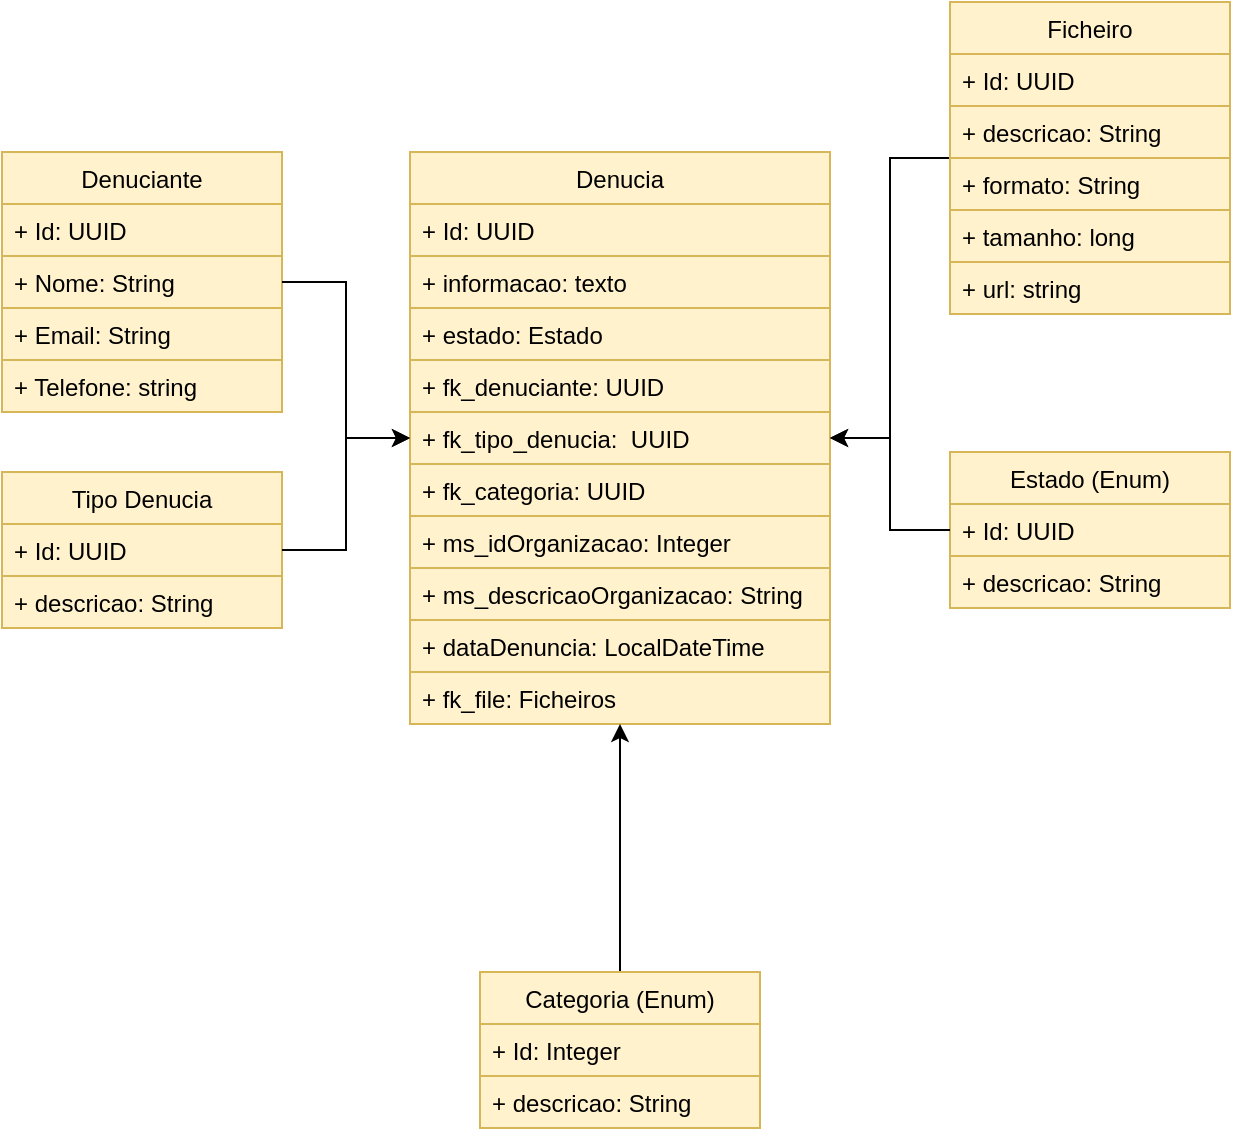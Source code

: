 <mxfile version="21.7.1" type="github">
  <diagram id="C5RBs43oDa-KdzZeNtuy" name="Page-1">
    <mxGraphModel dx="1594" dy="793" grid="1" gridSize="10" guides="1" tooltips="1" connect="1" arrows="1" fold="1" page="1" pageScale="1" pageWidth="827" pageHeight="1169" math="0" shadow="0">
      <root>
        <mxCell id="WIyWlLk6GJQsqaUBKTNV-0" />
        <mxCell id="WIyWlLk6GJQsqaUBKTNV-1" parent="WIyWlLk6GJQsqaUBKTNV-0" />
        <mxCell id="zIkpuoGJGfxEAGkOGp0Z-16" value="Tipo Denucia" style="swimlane;fontStyle=0;childLayout=stackLayout;horizontal=1;startSize=26;fillColor=#fff2cc;horizontalStack=0;resizeParent=1;resizeParentMax=0;resizeLast=0;collapsible=1;marginBottom=0;strokeColor=#d6b656;" vertex="1" parent="WIyWlLk6GJQsqaUBKTNV-1">
          <mxGeometry x="120" y="690" width="140" height="78" as="geometry" />
        </mxCell>
        <mxCell id="zIkpuoGJGfxEAGkOGp0Z-17" value="+ Id: UUID" style="text;strokeColor=#d6b656;fillColor=#fff2cc;align=left;verticalAlign=top;spacingLeft=4;spacingRight=4;overflow=hidden;rotatable=0;points=[[0,0.5],[1,0.5]];portConstraint=eastwest;" vertex="1" parent="zIkpuoGJGfxEAGkOGp0Z-16">
          <mxGeometry y="26" width="140" height="26" as="geometry" />
        </mxCell>
        <mxCell id="zIkpuoGJGfxEAGkOGp0Z-18" value="+ descricao: String " style="text;strokeColor=#d6b656;fillColor=#fff2cc;align=left;verticalAlign=top;spacingLeft=4;spacingRight=4;overflow=hidden;rotatable=0;points=[[0,0.5],[1,0.5]];portConstraint=eastwest;" vertex="1" parent="zIkpuoGJGfxEAGkOGp0Z-16">
          <mxGeometry y="52" width="140" height="26" as="geometry" />
        </mxCell>
        <mxCell id="zIkpuoGJGfxEAGkOGp0Z-19" value="Denuciante" style="swimlane;fontStyle=0;childLayout=stackLayout;horizontal=1;startSize=26;fillColor=#fff2cc;horizontalStack=0;resizeParent=1;resizeParentMax=0;resizeLast=0;collapsible=1;marginBottom=0;strokeColor=#d6b656;" vertex="1" parent="WIyWlLk6GJQsqaUBKTNV-1">
          <mxGeometry x="120" y="530" width="140" height="130" as="geometry" />
        </mxCell>
        <mxCell id="zIkpuoGJGfxEAGkOGp0Z-20" value="+ Id: UUID" style="text;strokeColor=#d6b656;fillColor=#fff2cc;align=left;verticalAlign=top;spacingLeft=4;spacingRight=4;overflow=hidden;rotatable=0;points=[[0,0.5],[1,0.5]];portConstraint=eastwest;" vertex="1" parent="zIkpuoGJGfxEAGkOGp0Z-19">
          <mxGeometry y="26" width="140" height="26" as="geometry" />
        </mxCell>
        <mxCell id="zIkpuoGJGfxEAGkOGp0Z-21" value="+ Nome: String" style="text;strokeColor=#d6b656;fillColor=#fff2cc;align=left;verticalAlign=top;spacingLeft=4;spacingRight=4;overflow=hidden;rotatable=0;points=[[0,0.5],[1,0.5]];portConstraint=eastwest;" vertex="1" parent="zIkpuoGJGfxEAGkOGp0Z-19">
          <mxGeometry y="52" width="140" height="26" as="geometry" />
        </mxCell>
        <mxCell id="zIkpuoGJGfxEAGkOGp0Z-22" value="+ Email: String" style="text;strokeColor=#d6b656;fillColor=#fff2cc;align=left;verticalAlign=top;spacingLeft=4;spacingRight=4;overflow=hidden;rotatable=0;points=[[0,0.5],[1,0.5]];portConstraint=eastwest;" vertex="1" parent="zIkpuoGJGfxEAGkOGp0Z-19">
          <mxGeometry y="78" width="140" height="26" as="geometry" />
        </mxCell>
        <mxCell id="zIkpuoGJGfxEAGkOGp0Z-23" value="+ Telefone: string" style="text;strokeColor=#d6b656;fillColor=#fff2cc;align=left;verticalAlign=top;spacingLeft=4;spacingRight=4;overflow=hidden;rotatable=0;points=[[0,0.5],[1,0.5]];portConstraint=eastwest;" vertex="1" parent="zIkpuoGJGfxEAGkOGp0Z-19">
          <mxGeometry y="104" width="140" height="26" as="geometry" />
        </mxCell>
        <mxCell id="zIkpuoGJGfxEAGkOGp0Z-24" value="Estado (Enum)" style="swimlane;fontStyle=0;childLayout=stackLayout;horizontal=1;startSize=26;fillColor=#fff2cc;horizontalStack=0;resizeParent=1;resizeParentMax=0;resizeLast=0;collapsible=1;marginBottom=0;strokeColor=#d6b656;" vertex="1" parent="WIyWlLk6GJQsqaUBKTNV-1">
          <mxGeometry x="594" y="680" width="140" height="78" as="geometry" />
        </mxCell>
        <mxCell id="zIkpuoGJGfxEAGkOGp0Z-25" value="+ Id: UUID" style="text;strokeColor=#d6b656;fillColor=#fff2cc;align=left;verticalAlign=top;spacingLeft=4;spacingRight=4;overflow=hidden;rotatable=0;points=[[0,0.5],[1,0.5]];portConstraint=eastwest;" vertex="1" parent="zIkpuoGJGfxEAGkOGp0Z-24">
          <mxGeometry y="26" width="140" height="26" as="geometry" />
        </mxCell>
        <mxCell id="zIkpuoGJGfxEAGkOGp0Z-26" value="+ descricao: String " style="text;strokeColor=#d6b656;fillColor=#fff2cc;align=left;verticalAlign=top;spacingLeft=4;spacingRight=4;overflow=hidden;rotatable=0;points=[[0,0.5],[1,0.5]];portConstraint=eastwest;" vertex="1" parent="zIkpuoGJGfxEAGkOGp0Z-24">
          <mxGeometry y="52" width="140" height="26" as="geometry" />
        </mxCell>
        <mxCell id="zIkpuoGJGfxEAGkOGp0Z-27" value="Denucia" style="swimlane;fontStyle=0;childLayout=stackLayout;horizontal=1;startSize=26;fillColor=#fff2cc;horizontalStack=0;resizeParent=1;resizeParentMax=0;resizeLast=0;collapsible=1;marginBottom=0;strokeColor=#d6b656;" vertex="1" parent="WIyWlLk6GJQsqaUBKTNV-1">
          <mxGeometry x="324" y="530" width="210" height="286" as="geometry" />
        </mxCell>
        <mxCell id="zIkpuoGJGfxEAGkOGp0Z-28" value="+ Id: UUID" style="text;strokeColor=#d6b656;fillColor=#fff2cc;align=left;verticalAlign=top;spacingLeft=4;spacingRight=4;overflow=hidden;rotatable=0;points=[[0,0.5],[1,0.5]];portConstraint=eastwest;" vertex="1" parent="zIkpuoGJGfxEAGkOGp0Z-27">
          <mxGeometry y="26" width="210" height="26" as="geometry" />
        </mxCell>
        <mxCell id="zIkpuoGJGfxEAGkOGp0Z-103" value="+ informacao: texto" style="text;strokeColor=#d6b656;fillColor=#fff2cc;align=left;verticalAlign=top;spacingLeft=4;spacingRight=4;overflow=hidden;rotatable=0;points=[[0,0.5],[1,0.5]];portConstraint=eastwest;" vertex="1" parent="zIkpuoGJGfxEAGkOGp0Z-27">
          <mxGeometry y="52" width="210" height="26" as="geometry" />
        </mxCell>
        <mxCell id="zIkpuoGJGfxEAGkOGp0Z-31" value="+ estado: Estado" style="text;strokeColor=#d6b656;fillColor=#fff2cc;align=left;verticalAlign=top;spacingLeft=4;spacingRight=4;overflow=hidden;rotatable=0;points=[[0,0.5],[1,0.5]];portConstraint=eastwest;" vertex="1" parent="zIkpuoGJGfxEAGkOGp0Z-27">
          <mxGeometry y="78" width="210" height="26" as="geometry" />
        </mxCell>
        <mxCell id="zIkpuoGJGfxEAGkOGp0Z-32" value="+ fk_denuciante: UUID" style="text;strokeColor=#d6b656;fillColor=#fff2cc;align=left;verticalAlign=top;spacingLeft=4;spacingRight=4;overflow=hidden;rotatable=0;points=[[0,0.5],[1,0.5]];portConstraint=eastwest;" vertex="1" parent="zIkpuoGJGfxEAGkOGp0Z-27">
          <mxGeometry y="104" width="210" height="26" as="geometry" />
        </mxCell>
        <mxCell id="zIkpuoGJGfxEAGkOGp0Z-33" value="+ fk_tipo_denucia:  UUID" style="text;strokeColor=#d6b656;fillColor=#fff2cc;align=left;verticalAlign=top;spacingLeft=4;spacingRight=4;overflow=hidden;rotatable=0;points=[[0,0.5],[1,0.5]];portConstraint=eastwest;" vertex="1" parent="zIkpuoGJGfxEAGkOGp0Z-27">
          <mxGeometry y="130" width="210" height="26" as="geometry" />
        </mxCell>
        <mxCell id="zIkpuoGJGfxEAGkOGp0Z-34" value="+ fk_categoria: UUID" style="text;strokeColor=#d6b656;fillColor=#fff2cc;align=left;verticalAlign=top;spacingLeft=4;spacingRight=4;overflow=hidden;rotatable=0;points=[[0,0.5],[1,0.5]];portConstraint=eastwest;" vertex="1" parent="zIkpuoGJGfxEAGkOGp0Z-27">
          <mxGeometry y="156" width="210" height="26" as="geometry" />
        </mxCell>
        <mxCell id="zIkpuoGJGfxEAGkOGp0Z-35" value="+ ms_idOrganizacao: Integer" style="text;strokeColor=#d6b656;fillColor=#fff2cc;align=left;verticalAlign=top;spacingLeft=4;spacingRight=4;overflow=hidden;rotatable=0;points=[[0,0.5],[1,0.5]];portConstraint=eastwest;" vertex="1" parent="zIkpuoGJGfxEAGkOGp0Z-27">
          <mxGeometry y="182" width="210" height="26" as="geometry" />
        </mxCell>
        <mxCell id="zIkpuoGJGfxEAGkOGp0Z-36" value="+ ms_descricaoOrganizacao: String" style="text;strokeColor=#d6b656;fillColor=#fff2cc;align=left;verticalAlign=top;spacingLeft=4;spacingRight=4;overflow=hidden;rotatable=0;points=[[0,0.5],[1,0.5]];portConstraint=eastwest;" vertex="1" parent="zIkpuoGJGfxEAGkOGp0Z-27">
          <mxGeometry y="208" width="210" height="26" as="geometry" />
        </mxCell>
        <mxCell id="zIkpuoGJGfxEAGkOGp0Z-78" value="+ dataDenuncia: LocalDateTime" style="text;strokeColor=#d6b656;fillColor=#fff2cc;align=left;verticalAlign=top;spacingLeft=4;spacingRight=4;overflow=hidden;rotatable=0;points=[[0,0.5],[1,0.5]];portConstraint=eastwest;" vertex="1" parent="zIkpuoGJGfxEAGkOGp0Z-27">
          <mxGeometry y="234" width="210" height="26" as="geometry" />
        </mxCell>
        <mxCell id="zIkpuoGJGfxEAGkOGp0Z-98" value="+ fk_file: Ficheiros" style="text;strokeColor=#d6b656;fillColor=#fff2cc;align=left;verticalAlign=top;spacingLeft=4;spacingRight=4;overflow=hidden;rotatable=0;points=[[0,0.5],[1,0.5]];portConstraint=eastwest;" vertex="1" parent="zIkpuoGJGfxEAGkOGp0Z-27">
          <mxGeometry y="260" width="210" height="26" as="geometry" />
        </mxCell>
        <mxCell id="zIkpuoGJGfxEAGkOGp0Z-92" style="edgeStyle=orthogonalEdgeStyle;rounded=0;orthogonalLoop=1;jettySize=auto;html=1;exitX=0.5;exitY=0;exitDx=0;exitDy=0;entryX=0.5;entryY=1;entryDx=0;entryDy=0;" edge="1" parent="WIyWlLk6GJQsqaUBKTNV-1" source="zIkpuoGJGfxEAGkOGp0Z-38" target="zIkpuoGJGfxEAGkOGp0Z-27">
          <mxGeometry relative="1" as="geometry">
            <mxPoint x="427" y="830" as="targetPoint" />
          </mxGeometry>
        </mxCell>
        <mxCell id="zIkpuoGJGfxEAGkOGp0Z-38" value="Categoria (Enum)" style="swimlane;fontStyle=0;childLayout=stackLayout;horizontal=1;startSize=26;fillColor=#fff2cc;horizontalStack=0;resizeParent=1;resizeParentMax=0;resizeLast=0;collapsible=1;marginBottom=0;strokeColor=#d6b656;" vertex="1" parent="WIyWlLk6GJQsqaUBKTNV-1">
          <mxGeometry x="359" y="940" width="140" height="78" as="geometry" />
        </mxCell>
        <mxCell id="zIkpuoGJGfxEAGkOGp0Z-39" value="+ Id: Integer" style="text;strokeColor=#d6b656;fillColor=#fff2cc;align=left;verticalAlign=top;spacingLeft=4;spacingRight=4;overflow=hidden;rotatable=0;points=[[0,0.5],[1,0.5]];portConstraint=eastwest;" vertex="1" parent="zIkpuoGJGfxEAGkOGp0Z-38">
          <mxGeometry y="26" width="140" height="26" as="geometry" />
        </mxCell>
        <mxCell id="zIkpuoGJGfxEAGkOGp0Z-40" value="+ descricao: String " style="text;strokeColor=#d6b656;fillColor=#fff2cc;align=left;verticalAlign=top;spacingLeft=4;spacingRight=4;overflow=hidden;rotatable=0;points=[[0,0.5],[1,0.5]];portConstraint=eastwest;" vertex="1" parent="zIkpuoGJGfxEAGkOGp0Z-38">
          <mxGeometry y="52" width="140" height="26" as="geometry" />
        </mxCell>
        <mxCell id="zIkpuoGJGfxEAGkOGp0Z-41" style="edgeStyle=orthogonalEdgeStyle;rounded=0;orthogonalLoop=1;jettySize=auto;html=1;entryX=0;entryY=0.5;entryDx=0;entryDy=0;" edge="1" parent="WIyWlLk6GJQsqaUBKTNV-1" source="zIkpuoGJGfxEAGkOGp0Z-17" target="zIkpuoGJGfxEAGkOGp0Z-33">
          <mxGeometry relative="1" as="geometry" />
        </mxCell>
        <mxCell id="zIkpuoGJGfxEAGkOGp0Z-89" style="edgeStyle=orthogonalEdgeStyle;rounded=0;orthogonalLoop=1;jettySize=auto;html=1;exitX=0;exitY=0.5;exitDx=0;exitDy=0;entryX=1;entryY=0.5;entryDx=0;entryDy=0;" edge="1" parent="WIyWlLk6GJQsqaUBKTNV-1" source="zIkpuoGJGfxEAGkOGp0Z-82" target="zIkpuoGJGfxEAGkOGp0Z-33">
          <mxGeometry relative="1" as="geometry" />
        </mxCell>
        <mxCell id="zIkpuoGJGfxEAGkOGp0Z-82" value="Ficheiro" style="swimlane;fontStyle=0;childLayout=stackLayout;horizontal=1;startSize=26;fillColor=#fff2cc;horizontalStack=0;resizeParent=1;resizeParentMax=0;resizeLast=0;collapsible=1;marginBottom=0;strokeColor=#d6b656;" vertex="1" parent="WIyWlLk6GJQsqaUBKTNV-1">
          <mxGeometry x="594" y="455" width="140" height="156" as="geometry" />
        </mxCell>
        <mxCell id="zIkpuoGJGfxEAGkOGp0Z-83" value="+ Id: UUID" style="text;strokeColor=#d6b656;fillColor=#fff2cc;align=left;verticalAlign=top;spacingLeft=4;spacingRight=4;overflow=hidden;rotatable=0;points=[[0,0.5],[1,0.5]];portConstraint=eastwest;" vertex="1" parent="zIkpuoGJGfxEAGkOGp0Z-82">
          <mxGeometry y="26" width="140" height="26" as="geometry" />
        </mxCell>
        <mxCell id="zIkpuoGJGfxEAGkOGp0Z-84" value="+ descricao: String " style="text;strokeColor=#d6b656;fillColor=#fff2cc;align=left;verticalAlign=top;spacingLeft=4;spacingRight=4;overflow=hidden;rotatable=0;points=[[0,0.5],[1,0.5]];portConstraint=eastwest;" vertex="1" parent="zIkpuoGJGfxEAGkOGp0Z-82">
          <mxGeometry y="52" width="140" height="26" as="geometry" />
        </mxCell>
        <mxCell id="zIkpuoGJGfxEAGkOGp0Z-96" value="+ formato: String " style="text;strokeColor=#d6b656;fillColor=#fff2cc;align=left;verticalAlign=top;spacingLeft=4;spacingRight=4;overflow=hidden;rotatable=0;points=[[0,0.5],[1,0.5]];portConstraint=eastwest;" vertex="1" parent="zIkpuoGJGfxEAGkOGp0Z-82">
          <mxGeometry y="78" width="140" height="26" as="geometry" />
        </mxCell>
        <mxCell id="zIkpuoGJGfxEAGkOGp0Z-97" value="+ tamanho: long " style="text;strokeColor=#d6b656;fillColor=#fff2cc;align=left;verticalAlign=top;spacingLeft=4;spacingRight=4;overflow=hidden;rotatable=0;points=[[0,0.5],[1,0.5]];portConstraint=eastwest;" vertex="1" parent="zIkpuoGJGfxEAGkOGp0Z-82">
          <mxGeometry y="104" width="140" height="26" as="geometry" />
        </mxCell>
        <mxCell id="zIkpuoGJGfxEAGkOGp0Z-99" value="+ url: string " style="text;strokeColor=#d6b656;fillColor=#fff2cc;align=left;verticalAlign=top;spacingLeft=4;spacingRight=4;overflow=hidden;rotatable=0;points=[[0,0.5],[1,0.5]];portConstraint=eastwest;" vertex="1" parent="zIkpuoGJGfxEAGkOGp0Z-82">
          <mxGeometry y="130" width="140" height="26" as="geometry" />
        </mxCell>
        <mxCell id="zIkpuoGJGfxEAGkOGp0Z-88" style="edgeStyle=orthogonalEdgeStyle;rounded=0;orthogonalLoop=1;jettySize=auto;html=1;exitX=1;exitY=0.5;exitDx=0;exitDy=0;entryX=0;entryY=0.5;entryDx=0;entryDy=0;" edge="1" parent="WIyWlLk6GJQsqaUBKTNV-1" source="zIkpuoGJGfxEAGkOGp0Z-21" target="zIkpuoGJGfxEAGkOGp0Z-33">
          <mxGeometry relative="1" as="geometry" />
        </mxCell>
        <mxCell id="zIkpuoGJGfxEAGkOGp0Z-90" style="edgeStyle=orthogonalEdgeStyle;rounded=0;orthogonalLoop=1;jettySize=auto;html=1;exitX=0;exitY=0.5;exitDx=0;exitDy=0;entryX=1;entryY=0.5;entryDx=0;entryDy=0;" edge="1" parent="WIyWlLk6GJQsqaUBKTNV-1" source="zIkpuoGJGfxEAGkOGp0Z-25" target="zIkpuoGJGfxEAGkOGp0Z-33">
          <mxGeometry relative="1" as="geometry" />
        </mxCell>
      </root>
    </mxGraphModel>
  </diagram>
</mxfile>
